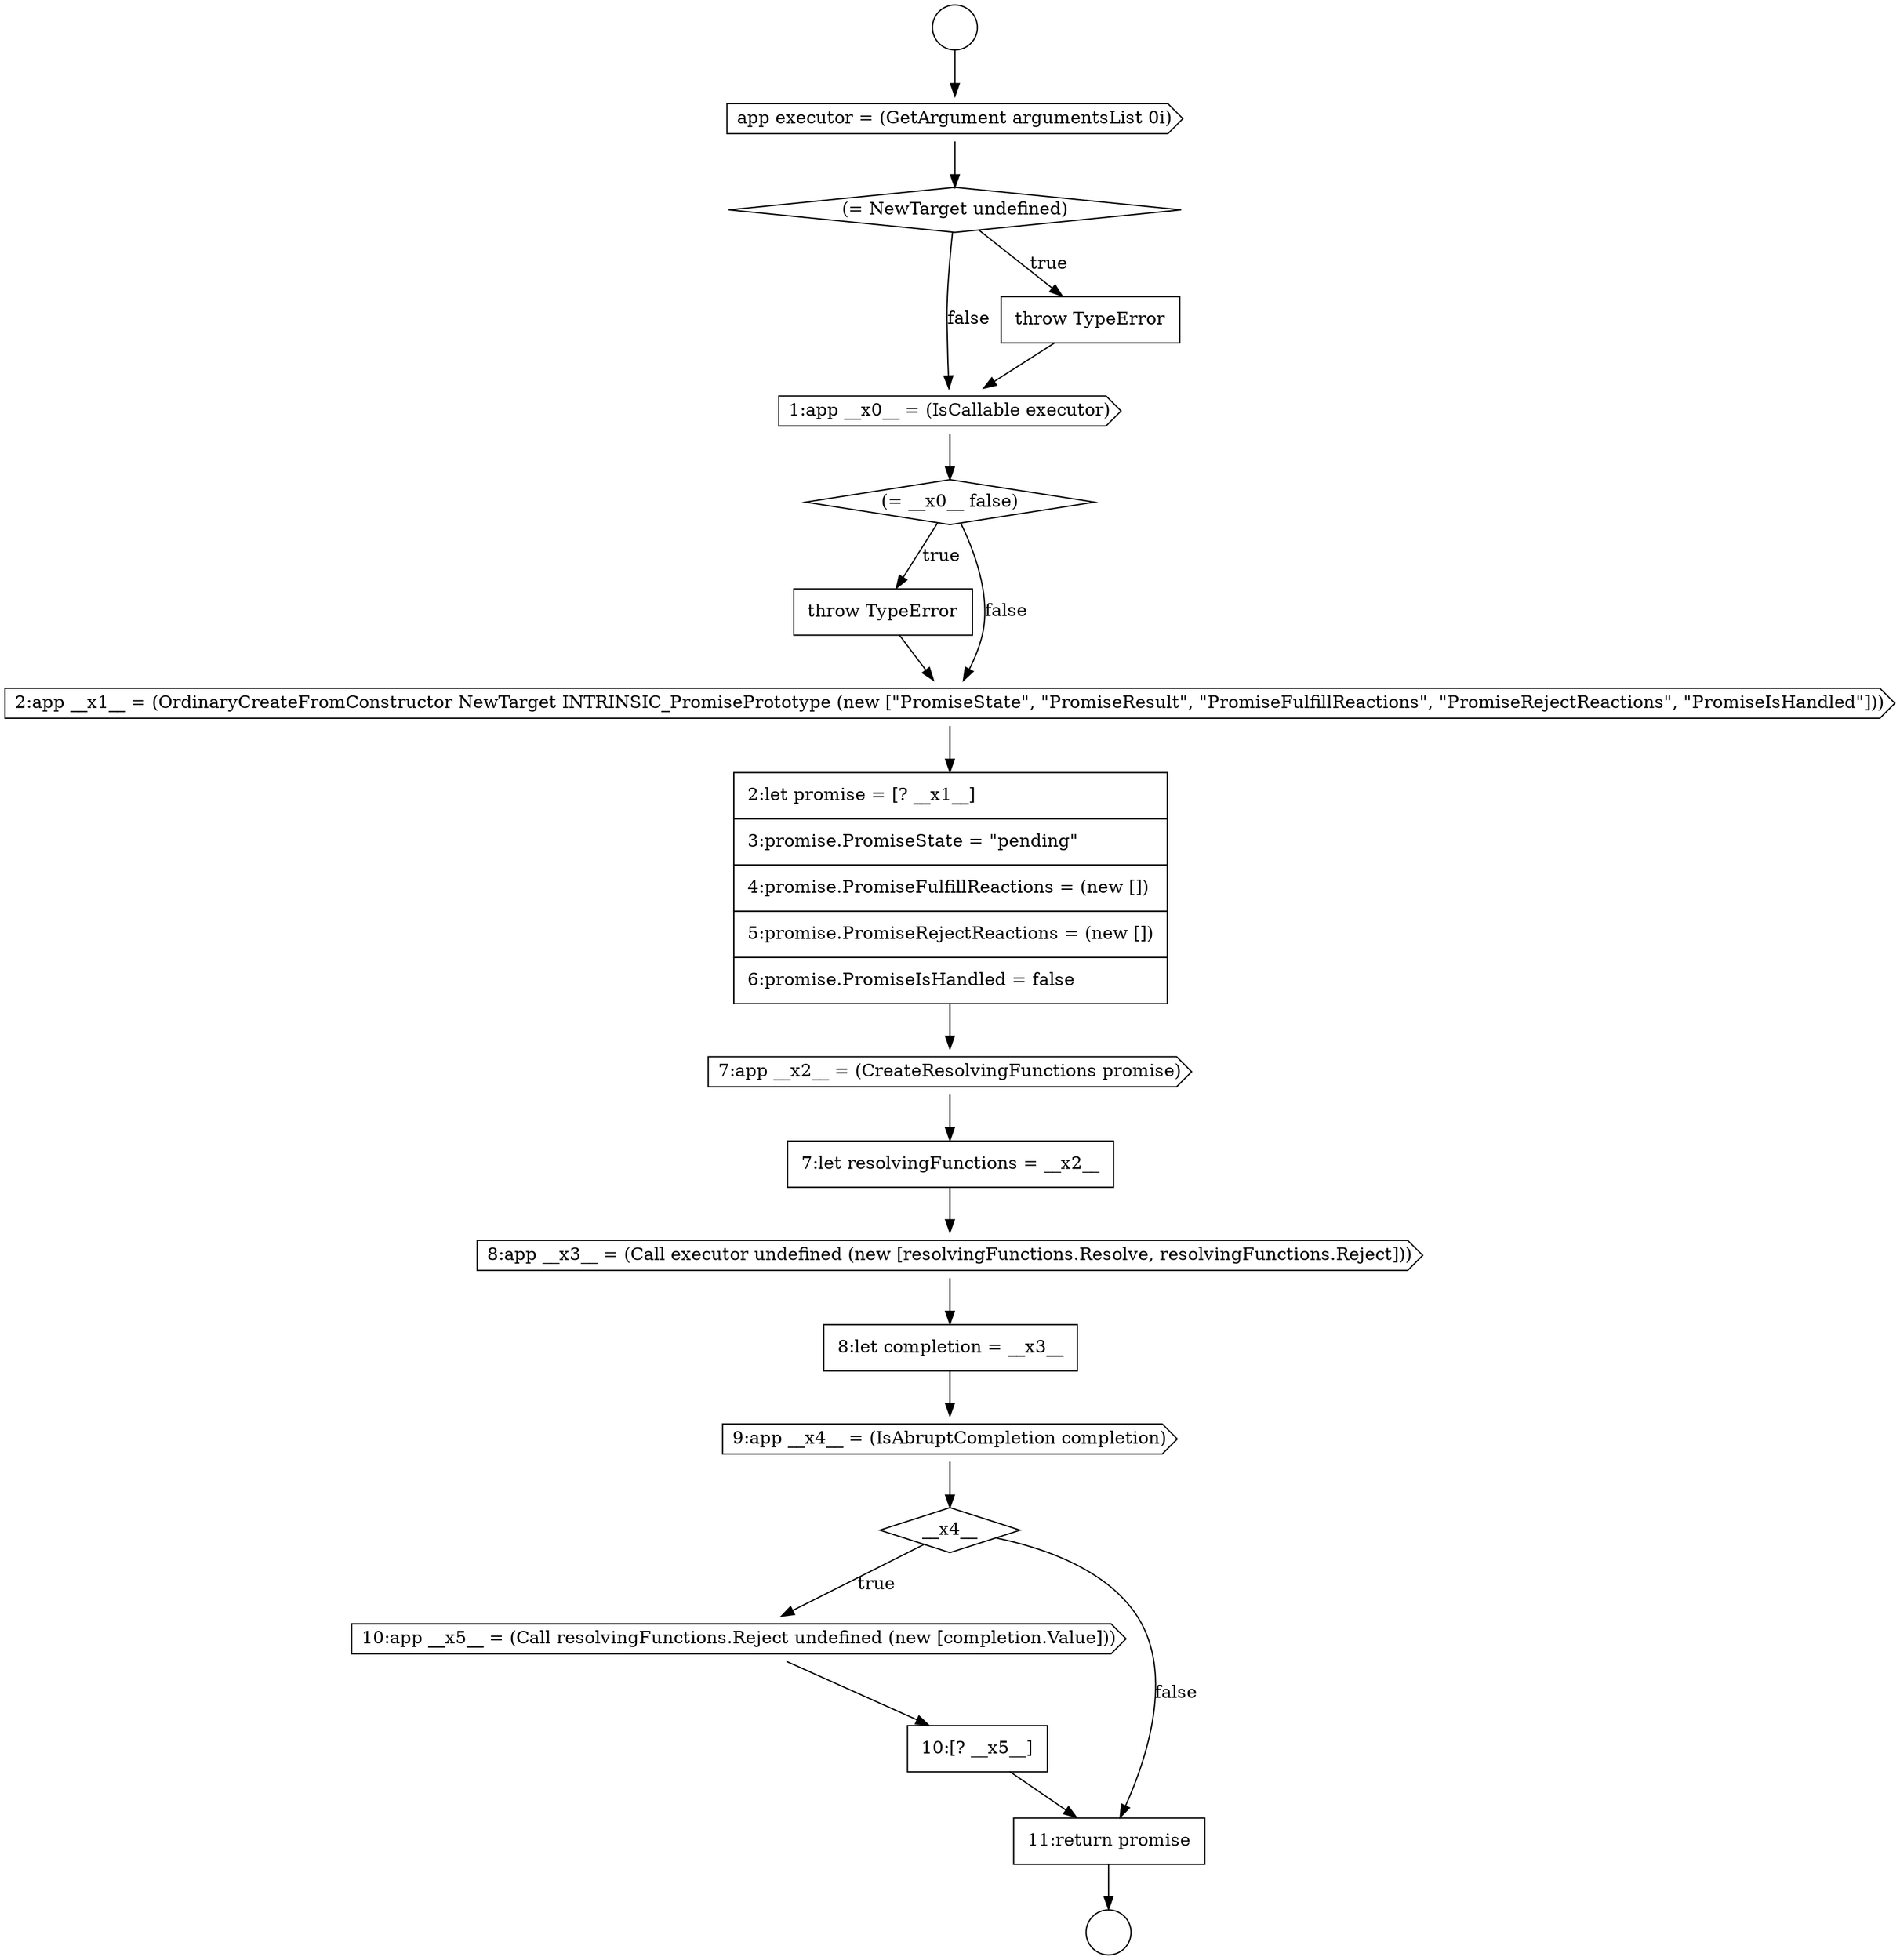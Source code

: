 digraph {
  node17875 [shape=diamond, label=<<font color="black">__x4__</font>> color="black" fillcolor="white" style=filled]
  node17871 [shape=none, margin=0, label=<<font color="black">
    <table border="0" cellborder="1" cellspacing="0" cellpadding="10">
      <tr><td align="left">7:let resolvingFunctions = __x2__</td></tr>
    </table>
  </font>> color="black" fillcolor="white" style=filled]
  node17867 [shape=none, margin=0, label=<<font color="black">
    <table border="0" cellborder="1" cellspacing="0" cellpadding="10">
      <tr><td align="left">throw TypeError</td></tr>
    </table>
  </font>> color="black" fillcolor="white" style=filled]
  node17862 [shape=cds, label=<<font color="black">app executor = (GetArgument argumentsList 0i)</font>> color="black" fillcolor="white" style=filled]
  node17866 [shape=diamond, label=<<font color="black">(= __x0__ false)</font>> color="black" fillcolor="white" style=filled]
  node17876 [shape=cds, label=<<font color="black">10:app __x5__ = (Call resolvingFunctions.Reject undefined (new [completion.Value]))</font>> color="black" fillcolor="white" style=filled]
  node17870 [shape=cds, label=<<font color="black">7:app __x2__ = (CreateResolvingFunctions promise)</font>> color="black" fillcolor="white" style=filled]
  node17873 [shape=none, margin=0, label=<<font color="black">
    <table border="0" cellborder="1" cellspacing="0" cellpadding="10">
      <tr><td align="left">8:let completion = __x3__</td></tr>
    </table>
  </font>> color="black" fillcolor="white" style=filled]
  node17863 [shape=diamond, label=<<font color="black">(= NewTarget undefined)</font>> color="black" fillcolor="white" style=filled]
  node17869 [shape=none, margin=0, label=<<font color="black">
    <table border="0" cellborder="1" cellspacing="0" cellpadding="10">
      <tr><td align="left">2:let promise = [? __x1__]</td></tr>
      <tr><td align="left">3:promise.PromiseState = &quot;pending&quot;</td></tr>
      <tr><td align="left">4:promise.PromiseFulfillReactions = (new [])</td></tr>
      <tr><td align="left">5:promise.PromiseRejectReactions = (new [])</td></tr>
      <tr><td align="left">6:promise.PromiseIsHandled = false</td></tr>
    </table>
  </font>> color="black" fillcolor="white" style=filled]
  node17874 [shape=cds, label=<<font color="black">9:app __x4__ = (IsAbruptCompletion completion)</font>> color="black" fillcolor="white" style=filled]
  node17872 [shape=cds, label=<<font color="black">8:app __x3__ = (Call executor undefined (new [resolvingFunctions.Resolve, resolvingFunctions.Reject]))</font>> color="black" fillcolor="white" style=filled]
  node17868 [shape=cds, label=<<font color="black">2:app __x1__ = (OrdinaryCreateFromConstructor NewTarget INTRINSIC_PromisePrototype (new [&quot;PromiseState&quot;, &quot;PromiseResult&quot;, &quot;PromiseFulfillReactions&quot;, &quot;PromiseRejectReactions&quot;, &quot;PromiseIsHandled&quot;]))</font>> color="black" fillcolor="white" style=filled]
  node17878 [shape=none, margin=0, label=<<font color="black">
    <table border="0" cellborder="1" cellspacing="0" cellpadding="10">
      <tr><td align="left">11:return promise</td></tr>
    </table>
  </font>> color="black" fillcolor="white" style=filled]
  node17861 [shape=circle label=" " color="black" fillcolor="white" style=filled]
  node17865 [shape=cds, label=<<font color="black">1:app __x0__ = (IsCallable executor)</font>> color="black" fillcolor="white" style=filled]
  node17860 [shape=circle label=" " color="black" fillcolor="white" style=filled]
  node17877 [shape=none, margin=0, label=<<font color="black">
    <table border="0" cellborder="1" cellspacing="0" cellpadding="10">
      <tr><td align="left">10:[? __x5__]</td></tr>
    </table>
  </font>> color="black" fillcolor="white" style=filled]
  node17864 [shape=none, margin=0, label=<<font color="black">
    <table border="0" cellborder="1" cellspacing="0" cellpadding="10">
      <tr><td align="left">throw TypeError</td></tr>
    </table>
  </font>> color="black" fillcolor="white" style=filled]
  node17872 -> node17873 [ color="black"]
  node17863 -> node17864 [label=<<font color="black">true</font>> color="black"]
  node17863 -> node17865 [label=<<font color="black">false</font>> color="black"]
  node17862 -> node17863 [ color="black"]
  node17865 -> node17866 [ color="black"]
  node17873 -> node17874 [ color="black"]
  node17876 -> node17877 [ color="black"]
  node17860 -> node17862 [ color="black"]
  node17868 -> node17869 [ color="black"]
  node17871 -> node17872 [ color="black"]
  node17866 -> node17867 [label=<<font color="black">true</font>> color="black"]
  node17866 -> node17868 [label=<<font color="black">false</font>> color="black"]
  node17867 -> node17868 [ color="black"]
  node17869 -> node17870 [ color="black"]
  node17877 -> node17878 [ color="black"]
  node17878 -> node17861 [ color="black"]
  node17870 -> node17871 [ color="black"]
  node17875 -> node17876 [label=<<font color="black">true</font>> color="black"]
  node17875 -> node17878 [label=<<font color="black">false</font>> color="black"]
  node17874 -> node17875 [ color="black"]
  node17864 -> node17865 [ color="black"]
}
